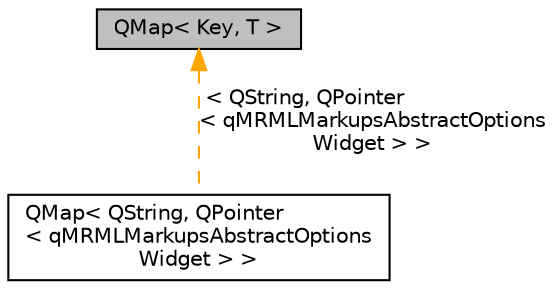 digraph "QMap&lt; Key, T &gt;"
{
  bgcolor="transparent";
  edge [fontname="Helvetica",fontsize="10",labelfontname="Helvetica",labelfontsize="10"];
  node [fontname="Helvetica",fontsize="10",shape=record];
  Node0 [label="QMap\< Key, T \>",height=0.2,width=0.4,color="black", fillcolor="grey75", style="filled", fontcolor="black"];
  Node0 -> Node1 [dir="back",color="orange",fontsize="10",style="dashed",label=" \< QString, QPointer\l\< qMRMLMarkupsAbstractOptions\lWidget \> \>" ,fontname="Helvetica"];
  Node1 [label="QMap\< QString, QPointer\l\< qMRMLMarkupsAbstractOptions\lWidget \> \>",height=0.2,width=0.4,color="black",URL="$classQMap.html"];
}
